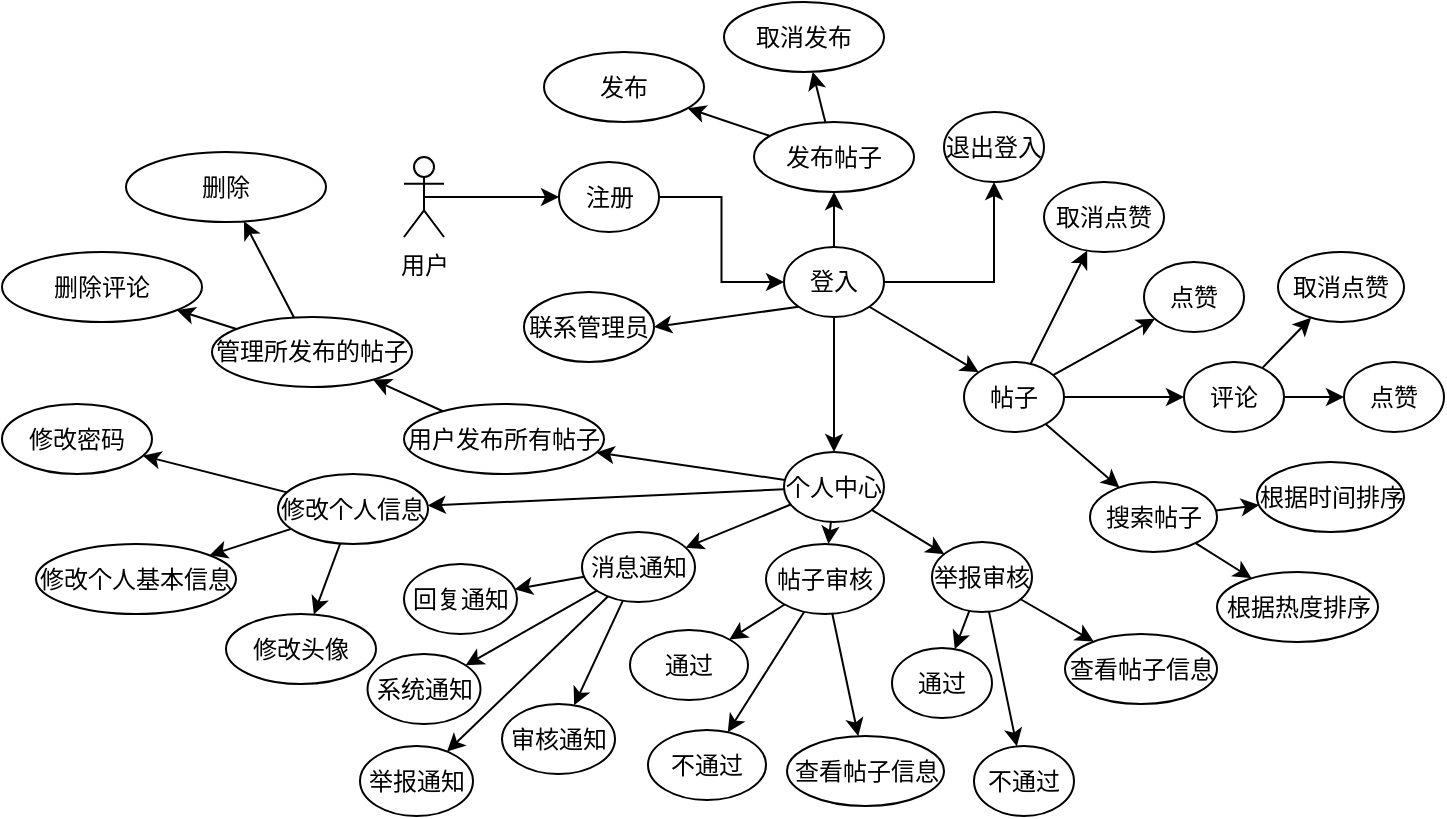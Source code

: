 <mxfile version="20.3.1" type="github"><diagram id="othqXeQ_uBLobyq-8VhW" name="第 1 页"><mxGraphModel dx="981" dy="548" grid="0" gridSize="10" guides="1" tooltips="1" connect="1" arrows="1" fold="1" page="1" pageScale="1" pageWidth="827" pageHeight="1169" math="0" shadow="0"><root><mxCell id="0"/><mxCell id="1" parent="0"/><mxCell id="aLKxzb2cWSzVNeMXKZEg-10" style="edgeStyle=orthogonalEdgeStyle;rounded=0;orthogonalLoop=1;jettySize=auto;html=1;exitX=1;exitY=0.5;exitDx=0;exitDy=0;entryX=0;entryY=0.5;entryDx=0;entryDy=0;" edge="1" parent="1" source="aLKxzb2cWSzVNeMXKZEg-1" target="aLKxzb2cWSzVNeMXKZEg-7"><mxGeometry relative="1" as="geometry"/></mxCell><mxCell id="aLKxzb2cWSzVNeMXKZEg-1" value="注册" style="ellipse;whiteSpace=wrap;html=1;" vertex="1" parent="1"><mxGeometry x="307.5" y="360" width="50" height="35" as="geometry"/></mxCell><mxCell id="aLKxzb2cWSzVNeMXKZEg-3" style="edgeStyle=orthogonalEdgeStyle;rounded=0;orthogonalLoop=1;jettySize=auto;html=1;exitX=0.5;exitY=0.5;exitDx=0;exitDy=0;exitPerimeter=0;entryX=0;entryY=0.5;entryDx=0;entryDy=0;" edge="1" parent="1" source="aLKxzb2cWSzVNeMXKZEg-2" target="aLKxzb2cWSzVNeMXKZEg-1"><mxGeometry relative="1" as="geometry"/></mxCell><mxCell id="aLKxzb2cWSzVNeMXKZEg-2" value="用户" style="shape=umlActor;verticalLabelPosition=bottom;verticalAlign=top;html=1;outlineConnect=0;" vertex="1" parent="1"><mxGeometry x="230" y="357.5" width="20" height="40" as="geometry"/></mxCell><mxCell id="aLKxzb2cWSzVNeMXKZEg-12" value="" style="edgeStyle=orthogonalEdgeStyle;rounded=0;orthogonalLoop=1;jettySize=auto;html=1;" edge="1" parent="1" source="aLKxzb2cWSzVNeMXKZEg-7" target="aLKxzb2cWSzVNeMXKZEg-11"><mxGeometry relative="1" as="geometry"/></mxCell><mxCell id="aLKxzb2cWSzVNeMXKZEg-14" value="" style="edgeStyle=orthogonalEdgeStyle;rounded=0;orthogonalLoop=1;jettySize=auto;html=1;" edge="1" parent="1" source="aLKxzb2cWSzVNeMXKZEg-7" target="aLKxzb2cWSzVNeMXKZEg-13"><mxGeometry relative="1" as="geometry"/></mxCell><mxCell id="aLKxzb2cWSzVNeMXKZEg-16" value="" style="edgeStyle=orthogonalEdgeStyle;rounded=0;orthogonalLoop=1;jettySize=auto;html=1;" edge="1" parent="1" source="aLKxzb2cWSzVNeMXKZEg-7" target="aLKxzb2cWSzVNeMXKZEg-15"><mxGeometry relative="1" as="geometry"/></mxCell><mxCell id="aLKxzb2cWSzVNeMXKZEg-19" style="edgeStyle=none;rounded=0;orthogonalLoop=1;jettySize=auto;html=1;exitX=1;exitY=1;exitDx=0;exitDy=0;entryX=0;entryY=0;entryDx=0;entryDy=0;" edge="1" parent="1" source="aLKxzb2cWSzVNeMXKZEg-7" target="aLKxzb2cWSzVNeMXKZEg-17"><mxGeometry relative="1" as="geometry"/></mxCell><mxCell id="aLKxzb2cWSzVNeMXKZEg-71" style="edgeStyle=none;rounded=0;orthogonalLoop=1;jettySize=auto;html=1;exitX=0;exitY=1;exitDx=0;exitDy=0;entryX=1;entryY=0.5;entryDx=0;entryDy=0;" edge="1" parent="1" source="aLKxzb2cWSzVNeMXKZEg-7" target="aLKxzb2cWSzVNeMXKZEg-70"><mxGeometry relative="1" as="geometry"/></mxCell><mxCell id="aLKxzb2cWSzVNeMXKZEg-7" value="登入" style="ellipse;whiteSpace=wrap;html=1;" vertex="1" parent="1"><mxGeometry x="420" y="402.5" width="50" height="35" as="geometry"/></mxCell><mxCell id="aLKxzb2cWSzVNeMXKZEg-61" value="" style="edgeStyle=none;rounded=0;orthogonalLoop=1;jettySize=auto;html=1;" edge="1" parent="1" source="aLKxzb2cWSzVNeMXKZEg-11" target="aLKxzb2cWSzVNeMXKZEg-60"><mxGeometry relative="1" as="geometry"/></mxCell><mxCell id="aLKxzb2cWSzVNeMXKZEg-63" value="" style="edgeStyle=none;rounded=0;orthogonalLoop=1;jettySize=auto;html=1;" edge="1" parent="1" source="aLKxzb2cWSzVNeMXKZEg-11" target="aLKxzb2cWSzVNeMXKZEg-62"><mxGeometry relative="1" as="geometry"/></mxCell><mxCell id="aLKxzb2cWSzVNeMXKZEg-11" value="发布帖子" style="ellipse;whiteSpace=wrap;html=1;" vertex="1" parent="1"><mxGeometry x="405" y="340" width="80" height="35" as="geometry"/></mxCell><mxCell id="aLKxzb2cWSzVNeMXKZEg-21" value="" style="edgeStyle=none;rounded=0;orthogonalLoop=1;jettySize=auto;html=1;" edge="1" parent="1" source="aLKxzb2cWSzVNeMXKZEg-13" target="aLKxzb2cWSzVNeMXKZEg-20"><mxGeometry relative="1" as="geometry"/></mxCell><mxCell id="aLKxzb2cWSzVNeMXKZEg-29" value="" style="edgeStyle=none;rounded=0;orthogonalLoop=1;jettySize=auto;html=1;" edge="1" parent="1" source="aLKxzb2cWSzVNeMXKZEg-13" target="aLKxzb2cWSzVNeMXKZEg-28"><mxGeometry relative="1" as="geometry"/></mxCell><mxCell id="aLKxzb2cWSzVNeMXKZEg-37" value="" style="edgeStyle=none;rounded=0;orthogonalLoop=1;jettySize=auto;html=1;" edge="1" parent="1" source="aLKxzb2cWSzVNeMXKZEg-13" target="aLKxzb2cWSzVNeMXKZEg-36"><mxGeometry relative="1" as="geometry"/></mxCell><mxCell id="aLKxzb2cWSzVNeMXKZEg-73" value="" style="edgeStyle=none;rounded=0;orthogonalLoop=1;jettySize=auto;html=1;" edge="1" parent="1" source="aLKxzb2cWSzVNeMXKZEg-13" target="aLKxzb2cWSzVNeMXKZEg-72"><mxGeometry relative="1" as="geometry"/></mxCell><mxCell id="aLKxzb2cWSzVNeMXKZEg-81" value="" style="edgeStyle=none;rounded=0;orthogonalLoop=1;jettySize=auto;html=1;" edge="1" parent="1" source="aLKxzb2cWSzVNeMXKZEg-13" target="aLKxzb2cWSzVNeMXKZEg-80"><mxGeometry relative="1" as="geometry"/></mxCell><mxCell id="aLKxzb2cWSzVNeMXKZEg-13" value="个人中心" style="ellipse;whiteSpace=wrap;html=1;" vertex="1" parent="1"><mxGeometry x="420" y="505" width="50" height="35" as="geometry"/></mxCell><mxCell id="aLKxzb2cWSzVNeMXKZEg-15" value="退出登入" style="ellipse;whiteSpace=wrap;html=1;" vertex="1" parent="1"><mxGeometry x="500" y="335" width="50" height="35" as="geometry"/></mxCell><mxCell id="aLKxzb2cWSzVNeMXKZEg-46" value="" style="edgeStyle=none;rounded=0;orthogonalLoop=1;jettySize=auto;html=1;" edge="1" parent="1" source="aLKxzb2cWSzVNeMXKZEg-17" target="aLKxzb2cWSzVNeMXKZEg-45"><mxGeometry relative="1" as="geometry"/></mxCell><mxCell id="aLKxzb2cWSzVNeMXKZEg-49" value="" style="edgeStyle=none;rounded=0;orthogonalLoop=1;jettySize=auto;html=1;" edge="1" parent="1" source="aLKxzb2cWSzVNeMXKZEg-17" target="aLKxzb2cWSzVNeMXKZEg-48"><mxGeometry relative="1" as="geometry"/></mxCell><mxCell id="aLKxzb2cWSzVNeMXKZEg-55" value="" style="edgeStyle=none;rounded=0;orthogonalLoop=1;jettySize=auto;html=1;" edge="1" parent="1" source="aLKxzb2cWSzVNeMXKZEg-17" target="aLKxzb2cWSzVNeMXKZEg-54"><mxGeometry relative="1" as="geometry"/></mxCell><mxCell id="aLKxzb2cWSzVNeMXKZEg-67" value="" style="edgeStyle=none;rounded=0;orthogonalLoop=1;jettySize=auto;html=1;" edge="1" parent="1" source="aLKxzb2cWSzVNeMXKZEg-17" target="aLKxzb2cWSzVNeMXKZEg-66"><mxGeometry relative="1" as="geometry"/></mxCell><mxCell id="aLKxzb2cWSzVNeMXKZEg-17" value="帖子" style="ellipse;whiteSpace=wrap;html=1;" vertex="1" parent="1"><mxGeometry x="510" y="460" width="50" height="35" as="geometry"/></mxCell><mxCell id="aLKxzb2cWSzVNeMXKZEg-23" value="" style="edgeStyle=none;rounded=0;orthogonalLoop=1;jettySize=auto;html=1;" edge="1" parent="1" source="aLKxzb2cWSzVNeMXKZEg-20" target="aLKxzb2cWSzVNeMXKZEg-22"><mxGeometry relative="1" as="geometry"/></mxCell><mxCell id="aLKxzb2cWSzVNeMXKZEg-20" value="用户发布所有帖子" style="ellipse;whiteSpace=wrap;html=1;" vertex="1" parent="1"><mxGeometry x="230" y="481" width="100" height="35" as="geometry"/></mxCell><mxCell id="aLKxzb2cWSzVNeMXKZEg-25" value="" style="edgeStyle=none;rounded=0;orthogonalLoop=1;jettySize=auto;html=1;" edge="1" parent="1" source="aLKxzb2cWSzVNeMXKZEg-22" target="aLKxzb2cWSzVNeMXKZEg-24"><mxGeometry relative="1" as="geometry"/></mxCell><mxCell id="aLKxzb2cWSzVNeMXKZEg-27" value="" style="edgeStyle=none;rounded=0;orthogonalLoop=1;jettySize=auto;html=1;" edge="1" parent="1" source="aLKxzb2cWSzVNeMXKZEg-22" target="aLKxzb2cWSzVNeMXKZEg-26"><mxGeometry relative="1" as="geometry"/></mxCell><mxCell id="aLKxzb2cWSzVNeMXKZEg-22" value="管理所发布的帖子" style="ellipse;whiteSpace=wrap;html=1;" vertex="1" parent="1"><mxGeometry x="134" y="437.5" width="100" height="35" as="geometry"/></mxCell><mxCell id="aLKxzb2cWSzVNeMXKZEg-24" value="删除" style="ellipse;whiteSpace=wrap;html=1;" vertex="1" parent="1"><mxGeometry x="91" y="355" width="100" height="35" as="geometry"/></mxCell><mxCell id="aLKxzb2cWSzVNeMXKZEg-26" value="删除评论" style="ellipse;whiteSpace=wrap;html=1;" vertex="1" parent="1"><mxGeometry x="29" y="405" width="100" height="35" as="geometry"/></mxCell><mxCell id="aLKxzb2cWSzVNeMXKZEg-31" value="" style="edgeStyle=none;rounded=0;orthogonalLoop=1;jettySize=auto;html=1;" edge="1" parent="1" source="aLKxzb2cWSzVNeMXKZEg-28" target="aLKxzb2cWSzVNeMXKZEg-30"><mxGeometry relative="1" as="geometry"/></mxCell><mxCell id="aLKxzb2cWSzVNeMXKZEg-33" value="" style="edgeStyle=none;rounded=0;orthogonalLoop=1;jettySize=auto;html=1;" edge="1" parent="1" source="aLKxzb2cWSzVNeMXKZEg-28" target="aLKxzb2cWSzVNeMXKZEg-32"><mxGeometry relative="1" as="geometry"/></mxCell><mxCell id="aLKxzb2cWSzVNeMXKZEg-35" value="" style="edgeStyle=none;rounded=0;orthogonalLoop=1;jettySize=auto;html=1;" edge="1" parent="1" source="aLKxzb2cWSzVNeMXKZEg-28" target="aLKxzb2cWSzVNeMXKZEg-34"><mxGeometry relative="1" as="geometry"/></mxCell><mxCell id="aLKxzb2cWSzVNeMXKZEg-28" value="修改个人信息" style="ellipse;whiteSpace=wrap;html=1;" vertex="1" parent="1"><mxGeometry x="167" y="516" width="75" height="35" as="geometry"/></mxCell><mxCell id="aLKxzb2cWSzVNeMXKZEg-30" value="修改密码" style="ellipse;whiteSpace=wrap;html=1;" vertex="1" parent="1"><mxGeometry x="29" y="481" width="75" height="35" as="geometry"/></mxCell><mxCell id="aLKxzb2cWSzVNeMXKZEg-32" value="修改个人基本信息" style="ellipse;whiteSpace=wrap;html=1;" vertex="1" parent="1"><mxGeometry x="46" y="551" width="100" height="35" as="geometry"/></mxCell><mxCell id="aLKxzb2cWSzVNeMXKZEg-34" value="修改头像" style="ellipse;whiteSpace=wrap;html=1;" vertex="1" parent="1"><mxGeometry x="141" y="586" width="75" height="35" as="geometry"/></mxCell><mxCell id="aLKxzb2cWSzVNeMXKZEg-39" value="" style="edgeStyle=none;rounded=0;orthogonalLoop=1;jettySize=auto;html=1;" edge="1" parent="1" source="aLKxzb2cWSzVNeMXKZEg-36" target="aLKxzb2cWSzVNeMXKZEg-38"><mxGeometry relative="1" as="geometry"/></mxCell><mxCell id="aLKxzb2cWSzVNeMXKZEg-42" value="" style="edgeStyle=none;rounded=0;orthogonalLoop=1;jettySize=auto;html=1;" edge="1" parent="1" source="aLKxzb2cWSzVNeMXKZEg-36" target="aLKxzb2cWSzVNeMXKZEg-41"><mxGeometry relative="1" as="geometry"/></mxCell><mxCell id="aLKxzb2cWSzVNeMXKZEg-44" value="" style="edgeStyle=none;rounded=0;orthogonalLoop=1;jettySize=auto;html=1;" edge="1" parent="1" source="aLKxzb2cWSzVNeMXKZEg-36" target="aLKxzb2cWSzVNeMXKZEg-43"><mxGeometry relative="1" as="geometry"/></mxCell><mxCell id="aLKxzb2cWSzVNeMXKZEg-89" value="" style="edgeStyle=none;rounded=0;orthogonalLoop=1;jettySize=auto;html=1;" edge="1" parent="1" source="aLKxzb2cWSzVNeMXKZEg-36" target="aLKxzb2cWSzVNeMXKZEg-88"><mxGeometry relative="1" as="geometry"/></mxCell><mxCell id="aLKxzb2cWSzVNeMXKZEg-36" value="消息通知" style="ellipse;whiteSpace=wrap;html=1;" vertex="1" parent="1"><mxGeometry x="319" y="545" width="56.5" height="35" as="geometry"/></mxCell><mxCell id="aLKxzb2cWSzVNeMXKZEg-38" value="系统通知" style="ellipse;whiteSpace=wrap;html=1;" vertex="1" parent="1"><mxGeometry x="211.75" y="606" width="56.5" height="35" as="geometry"/></mxCell><mxCell id="aLKxzb2cWSzVNeMXKZEg-41" value="回复通知" style="ellipse;whiteSpace=wrap;html=1;" vertex="1" parent="1"><mxGeometry x="230" y="561" width="56.5" height="35" as="geometry"/></mxCell><mxCell id="aLKxzb2cWSzVNeMXKZEg-43" value="审核通知" style="ellipse;whiteSpace=wrap;html=1;" vertex="1" parent="1"><mxGeometry x="279" y="631" width="56.5" height="35" as="geometry"/></mxCell><mxCell id="aLKxzb2cWSzVNeMXKZEg-59" value="" style="edgeStyle=none;rounded=0;orthogonalLoop=1;jettySize=auto;html=1;" edge="1" parent="1" source="aLKxzb2cWSzVNeMXKZEg-45" target="aLKxzb2cWSzVNeMXKZEg-58"><mxGeometry relative="1" as="geometry"/></mxCell><mxCell id="aLKxzb2cWSzVNeMXKZEg-65" value="" style="edgeStyle=none;rounded=0;orthogonalLoop=1;jettySize=auto;html=1;" edge="1" parent="1" source="aLKxzb2cWSzVNeMXKZEg-45" target="aLKxzb2cWSzVNeMXKZEg-64"><mxGeometry relative="1" as="geometry"/></mxCell><mxCell id="aLKxzb2cWSzVNeMXKZEg-45" value="评论" style="ellipse;whiteSpace=wrap;html=1;" vertex="1" parent="1"><mxGeometry x="620" y="460" width="50" height="35" as="geometry"/></mxCell><mxCell id="aLKxzb2cWSzVNeMXKZEg-51" value="" style="edgeStyle=none;rounded=0;orthogonalLoop=1;jettySize=auto;html=1;" edge="1" parent="1" source="aLKxzb2cWSzVNeMXKZEg-48" target="aLKxzb2cWSzVNeMXKZEg-50"><mxGeometry relative="1" as="geometry"/></mxCell><mxCell id="aLKxzb2cWSzVNeMXKZEg-53" value="" style="edgeStyle=none;rounded=0;orthogonalLoop=1;jettySize=auto;html=1;" edge="1" parent="1" source="aLKxzb2cWSzVNeMXKZEg-48" target="aLKxzb2cWSzVNeMXKZEg-52"><mxGeometry relative="1" as="geometry"/></mxCell><mxCell id="aLKxzb2cWSzVNeMXKZEg-48" value="搜索帖子" style="ellipse;whiteSpace=wrap;html=1;" vertex="1" parent="1"><mxGeometry x="573" y="520" width="63.5" height="35" as="geometry"/></mxCell><mxCell id="aLKxzb2cWSzVNeMXKZEg-50" value="根据热度排序" style="ellipse;whiteSpace=wrap;html=1;" vertex="1" parent="1"><mxGeometry x="636.5" y="565" width="80.5" height="35" as="geometry"/></mxCell><mxCell id="aLKxzb2cWSzVNeMXKZEg-52" value="根据时间排序" style="ellipse;whiteSpace=wrap;html=1;" vertex="1" parent="1"><mxGeometry x="656.5" y="510" width="73.5" height="35" as="geometry"/></mxCell><mxCell id="aLKxzb2cWSzVNeMXKZEg-54" value="点赞" style="ellipse;whiteSpace=wrap;html=1;" vertex="1" parent="1"><mxGeometry x="600" y="410" width="50" height="35" as="geometry"/></mxCell><mxCell id="aLKxzb2cWSzVNeMXKZEg-58" value="点赞" style="ellipse;whiteSpace=wrap;html=1;" vertex="1" parent="1"><mxGeometry x="700" y="460" width="50" height="35" as="geometry"/></mxCell><mxCell id="aLKxzb2cWSzVNeMXKZEg-60" value="发布" style="ellipse;whiteSpace=wrap;html=1;" vertex="1" parent="1"><mxGeometry x="300" y="305" width="80" height="35" as="geometry"/></mxCell><mxCell id="aLKxzb2cWSzVNeMXKZEg-62" value="取消发布" style="ellipse;whiteSpace=wrap;html=1;" vertex="1" parent="1"><mxGeometry x="390" y="280" width="80" height="35" as="geometry"/></mxCell><mxCell id="aLKxzb2cWSzVNeMXKZEg-64" value="取消点赞" style="ellipse;whiteSpace=wrap;html=1;" vertex="1" parent="1"><mxGeometry x="667" y="405" width="63" height="35" as="geometry"/></mxCell><mxCell id="aLKxzb2cWSzVNeMXKZEg-66" value="取消点赞" style="ellipse;whiteSpace=wrap;html=1;" vertex="1" parent="1"><mxGeometry x="550" y="370" width="60" height="35" as="geometry"/></mxCell><mxCell id="aLKxzb2cWSzVNeMXKZEg-70" value="联系管理员" style="ellipse;whiteSpace=wrap;html=1;" vertex="1" parent="1"><mxGeometry x="290" y="425" width="65" height="35" as="geometry"/></mxCell><mxCell id="aLKxzb2cWSzVNeMXKZEg-75" value="" style="edgeStyle=none;rounded=0;orthogonalLoop=1;jettySize=auto;html=1;" edge="1" parent="1" source="aLKxzb2cWSzVNeMXKZEg-72" target="aLKxzb2cWSzVNeMXKZEg-74"><mxGeometry relative="1" as="geometry"/></mxCell><mxCell id="aLKxzb2cWSzVNeMXKZEg-77" value="" style="edgeStyle=none;rounded=0;orthogonalLoop=1;jettySize=auto;html=1;" edge="1" parent="1" source="aLKxzb2cWSzVNeMXKZEg-72" target="aLKxzb2cWSzVNeMXKZEg-76"><mxGeometry relative="1" as="geometry"/></mxCell><mxCell id="aLKxzb2cWSzVNeMXKZEg-79" value="" style="edgeStyle=none;rounded=0;orthogonalLoop=1;jettySize=auto;html=1;" edge="1" parent="1" source="aLKxzb2cWSzVNeMXKZEg-72" target="aLKxzb2cWSzVNeMXKZEg-78"><mxGeometry relative="1" as="geometry"/></mxCell><mxCell id="aLKxzb2cWSzVNeMXKZEg-72" value="帖子审核" style="ellipse;whiteSpace=wrap;html=1;" vertex="1" parent="1"><mxGeometry x="411" y="551" width="59" height="35" as="geometry"/></mxCell><mxCell id="aLKxzb2cWSzVNeMXKZEg-74" value="通过" style="ellipse;whiteSpace=wrap;html=1;" vertex="1" parent="1"><mxGeometry x="343" y="594" width="59" height="35" as="geometry"/></mxCell><mxCell id="aLKxzb2cWSzVNeMXKZEg-76" value="不通过" style="ellipse;whiteSpace=wrap;html=1;" vertex="1" parent="1"><mxGeometry x="352" y="644" width="59" height="35" as="geometry"/></mxCell><mxCell id="aLKxzb2cWSzVNeMXKZEg-78" value="查看帖子信息" style="ellipse;whiteSpace=wrap;html=1;" vertex="1" parent="1"><mxGeometry x="421.5" y="647" width="78.5" height="35" as="geometry"/></mxCell><mxCell id="aLKxzb2cWSzVNeMXKZEg-83" value="" style="edgeStyle=none;rounded=0;orthogonalLoop=1;jettySize=auto;html=1;" edge="1" parent="1" source="aLKxzb2cWSzVNeMXKZEg-80" target="aLKxzb2cWSzVNeMXKZEg-82"><mxGeometry relative="1" as="geometry"/></mxCell><mxCell id="aLKxzb2cWSzVNeMXKZEg-85" value="" style="edgeStyle=none;rounded=0;orthogonalLoop=1;jettySize=auto;html=1;" edge="1" parent="1" source="aLKxzb2cWSzVNeMXKZEg-80" target="aLKxzb2cWSzVNeMXKZEg-84"><mxGeometry relative="1" as="geometry"/></mxCell><mxCell id="aLKxzb2cWSzVNeMXKZEg-87" value="" style="edgeStyle=none;rounded=0;orthogonalLoop=1;jettySize=auto;html=1;" edge="1" parent="1" source="aLKxzb2cWSzVNeMXKZEg-80" target="aLKxzb2cWSzVNeMXKZEg-86"><mxGeometry relative="1" as="geometry"/></mxCell><mxCell id="aLKxzb2cWSzVNeMXKZEg-80" value="举报审核" style="ellipse;whiteSpace=wrap;html=1;" vertex="1" parent="1"><mxGeometry x="494" y="550" width="50" height="35" as="geometry"/></mxCell><mxCell id="aLKxzb2cWSzVNeMXKZEg-82" value="通过" style="ellipse;whiteSpace=wrap;html=1;" vertex="1" parent="1"><mxGeometry x="474" y="603" width="50" height="35" as="geometry"/></mxCell><mxCell id="aLKxzb2cWSzVNeMXKZEg-84" value="不通过" style="ellipse;whiteSpace=wrap;html=1;" vertex="1" parent="1"><mxGeometry x="515" y="652" width="50" height="35" as="geometry"/></mxCell><mxCell id="aLKxzb2cWSzVNeMXKZEg-86" value="查看帖子信息" style="ellipse;whiteSpace=wrap;html=1;" vertex="1" parent="1"><mxGeometry x="560.5" y="596" width="76" height="35" as="geometry"/></mxCell><mxCell id="aLKxzb2cWSzVNeMXKZEg-88" value="举报通知" style="ellipse;whiteSpace=wrap;html=1;" vertex="1" parent="1"><mxGeometry x="208" y="652" width="56.5" height="35" as="geometry"/></mxCell></root></mxGraphModel></diagram></mxfile>